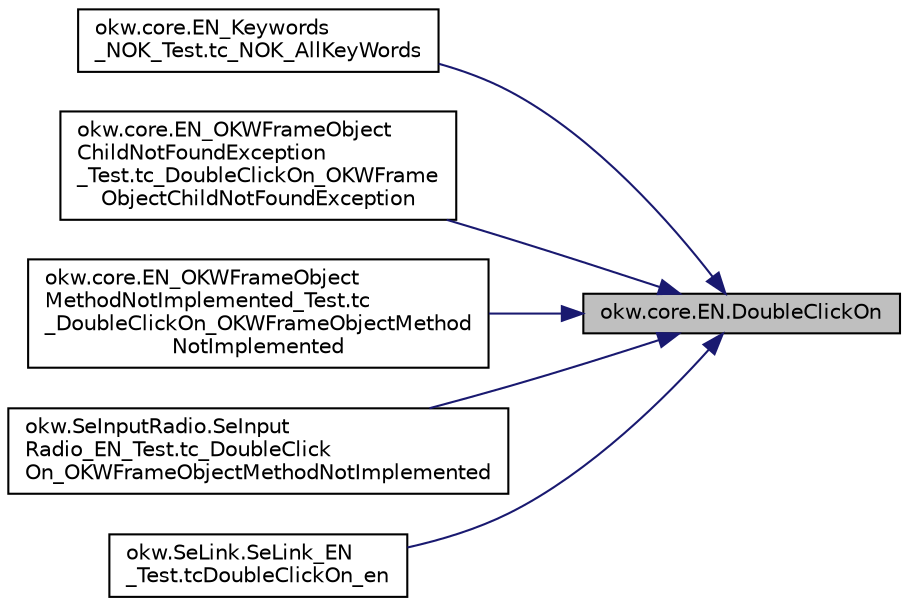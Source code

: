 digraph "okw.core.EN.DoubleClickOn"
{
 // INTERACTIVE_SVG=YES
 // LATEX_PDF_SIZE
  edge [fontname="Helvetica",fontsize="10",labelfontname="Helvetica",labelfontsize="10"];
  node [fontname="Helvetica",fontsize="10",shape=record];
  rankdir="RL";
  Node780 [label="okw.core.EN.DoubleClickOn",height=0.2,width=0.4,color="black", fillcolor="grey75", style="filled", fontcolor="black",tooltip="Führt ein Doppelklick auf das gegebene GUI-Objekt aus."];
  Node780 -> Node781 [dir="back",color="midnightblue",fontsize="10",style="solid",fontname="Helvetica"];
  Node781 [label="okw.core.EN_Keywords\l_NOK_Test.tc_NOK_AllKeyWords",height=0.2,width=0.4,color="black", fillcolor="white", style="filled",URL="$classokw_1_1core_1_1_e_n___keywords___n_o_k___test.html#a81a960a2341dfb0e27da7871291c84dc",tooltip="Prüft methoden aufruf für einen einfachen Click."];
  Node780 -> Node782 [dir="back",color="midnightblue",fontsize="10",style="solid",fontname="Helvetica"];
  Node782 [label="okw.core.EN_OKWFrameObject\lChildNotFoundException\l_Test.tc_DoubleClickOn_OKWFrame\lObjectChildNotFoundException",height=0.2,width=0.4,color="black", fillcolor="white", style="filled",URL="$classokw_1_1core_1_1_e_n___o_k_w_frame_object_child_not_found_exception___test.html#ad165e477549c4bf24fa9d42e4cf5c927",tooltip="Prüft ob die Ausnahme OKWFrameObjectChildNotFoundException durch DoubleClickOn() ausgelöst wird,..."];
  Node780 -> Node783 [dir="back",color="midnightblue",fontsize="10",style="solid",fontname="Helvetica"];
  Node783 [label="okw.core.EN_OKWFrameObject\lMethodNotImplemented_Test.tc\l_DoubleClickOn_OKWFrameObjectMethod\lNotImplemented",height=0.2,width=0.4,color="black", fillcolor="white", style="filled",URL="$classokw_1_1core_1_1_e_n___o_k_w_frame_object_method_not_implemented___test.html#ad7eb79bf7a39002a83a5d1d452cda82b",tooltip="Prüft ob die Ausnahme OKWFrameObjectMethodNotImplemented von DoubleClickOn() ausgelöst wird."];
  Node780 -> Node784 [dir="back",color="midnightblue",fontsize="10",style="solid",fontname="Helvetica"];
  Node784 [label="okw.SeInputRadio.SeInput\lRadio_EN_Test.tc_DoubleClick\lOn_OKWFrameObjectMethodNotImplemented",height=0.2,width=0.4,color="black", fillcolor="white", style="filled",URL="$classokw_1_1_se_input_radio_1_1_se_input_radio___e_n___test.html#a3861906b92c8a0c2565d223cfb906e2c",tooltip="Test des Schlüsselwortes DoubleClickOn() für den GUI-Adapter SeInputRadio."];
  Node780 -> Node785 [dir="back",color="midnightblue",fontsize="10",style="solid",fontname="Helvetica"];
  Node785 [label="okw.SeLink.SeLink_EN\l_Test.tcDoubleClickOn_en",height=0.2,width=0.4,color="black", fillcolor="white", style="filled",URL="$classokw_1_1_se_link_1_1_se_link___e_n___test.html#ad3983f34eec0e46d9d2ce79c7f1bbf83",tooltip="Prüft ob die DoubleClickOn die Ausnahme OKWFrameObjectMethodNotImplemented auslöst."];
}
